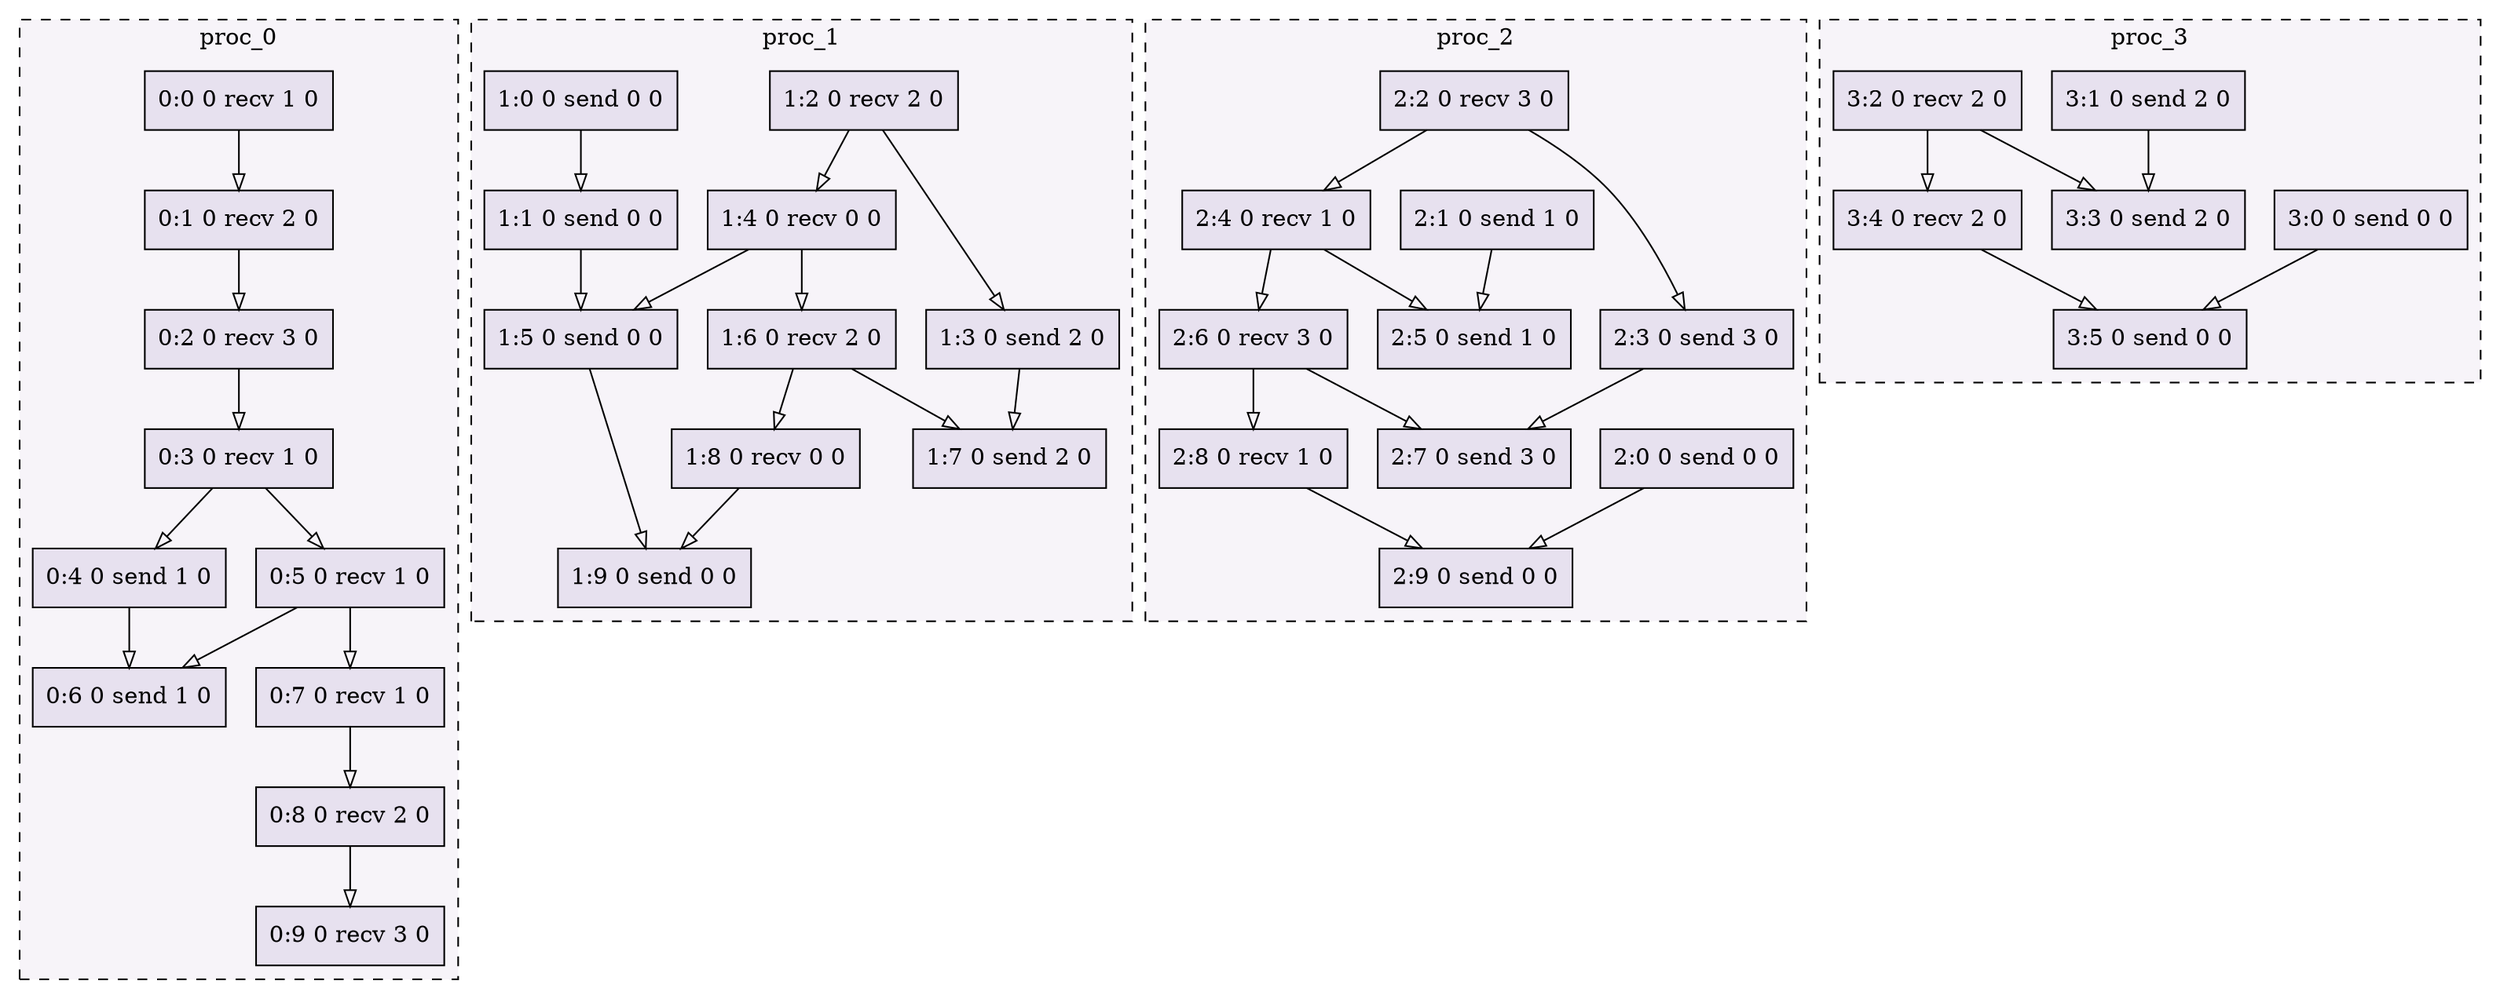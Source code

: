 digraph{node[shape=record style=filled colorscheme=purd9 fillcolor=2];subgraph cluster0{style=dashed;colorscheme=purd9;bgcolor=1;edge[arrowhead=empty];label=proc_0;0[label="0:0 0 recv 1 0"];1[label="0:1 0 recv 2 0"];2[label="0:2 0 recv 3 0"];3[label="0:3 0 recv 1 0"];4[label="0:4 0 send 1 0"];5[label="0:5 0 recv 1 0"];6[label="0:6 0 send 1 0"];7[label="0:7 0 recv 1 0"];8[label="0:8 0 recv 2 0"];9[label="0:9 0 recv 3 0"];0->1;1->2;2->3;3->4;3->5;5->6;4->6;5->7;7->8;8->9;}subgraph cluster1{style=dashed;colorscheme=purd9;bgcolor=1;edge[arrowhead=empty];label=proc_1;10[label="1:0 0 send 0 0"];11[label="1:1 0 send 0 0"];12[label="1:2 0 recv 2 0"];13[label="1:3 0 send 2 0"];14[label="1:4 0 recv 0 0"];15[label="1:5 0 send 0 0"];16[label="1:6 0 recv 2 0"];17[label="1:7 0 send 2 0"];18[label="1:8 0 recv 0 0"];19[label="1:9 0 send 0 0"];10->11;12->13;12->14;14->15;11->15;14->16;16->17;13->17;16->18;18->19;15->19;}subgraph cluster2{style=dashed;colorscheme=purd9;bgcolor=1;edge[arrowhead=empty];label=proc_2;20[label="2:0 0 send 0 0"];21[label="2:1 0 send 1 0"];22[label="2:2 0 recv 3 0"];23[label="2:3 0 send 3 0"];24[label="2:4 0 recv 1 0"];25[label="2:5 0 send 1 0"];26[label="2:6 0 recv 3 0"];27[label="2:7 0 send 3 0"];28[label="2:8 0 recv 1 0"];29[label="2:9 0 send 0 0"];22->23;22->24;24->25;21->25;24->26;26->27;23->27;26->28;28->29;20->29;}subgraph cluster3{style=dashed;colorscheme=purd9;bgcolor=1;edge[arrowhead=empty];label=proc_3;30[label="3:0 0 send 0 0"];31[label="3:1 0 send 2 0"];32[label="3:2 0 recv 2 0"];33[label="3:3 0 send 2 0"];34[label="3:4 0 recv 2 0"];35[label="3:5 0 send 0 0"];32->33;31->33;32->34;34->35;30->35;}}